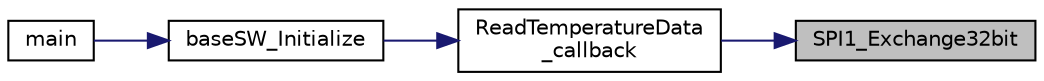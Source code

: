 digraph "SPI1_Exchange32bit"
{
 // LATEX_PDF_SIZE
  edge [fontname="Helvetica",fontsize="10",labelfontname="Helvetica",labelfontsize="10"];
  node [fontname="Helvetica",fontsize="10",shape=record];
  rankdir="RL";
  Node1 [label="SPI1_Exchange32bit",height=0.2,width=0.4,color="black", fillcolor="grey75", style="filled", fontcolor="black",tooltip=" "];
  Node1 -> Node2 [dir="back",color="midnightblue",fontsize="10",style="solid"];
  Node2 [label="ReadTemperatureData\l_callback",height=0.2,width=0.4,color="black", fillcolor="white", style="filled",URL="$base_s_w_8c.html#a23b1f41f8c818f17b24b6da7d9af6cd6",tooltip=" "];
  Node2 -> Node3 [dir="back",color="midnightblue",fontsize="10",style="solid"];
  Node3 [label="baseSW_Initialize",height=0.2,width=0.4,color="black", fillcolor="white", style="filled",URL="$base_s_w_8c.html#a26152edbd9eb97c5e90eb637c8535600",tooltip=" "];
  Node3 -> Node4 [dir="back",color="midnightblue",fontsize="10",style="solid"];
  Node4 [label="main",height=0.2,width=0.4,color="black", fillcolor="white", style="filled",URL="$main_8c.html#a840291bc02cba5474a4cb46a9b9566fe",tooltip=" "];
}

